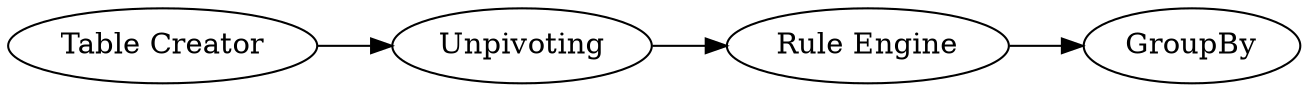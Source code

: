 digraph {
	7 -> 17
	18 -> 20
	17 -> 18
	7 [label="Table Creator"]
	17 [label=Unpivoting]
	20 [label=GroupBy]
	18 [label="Rule Engine"]
	rankdir=LR
}

